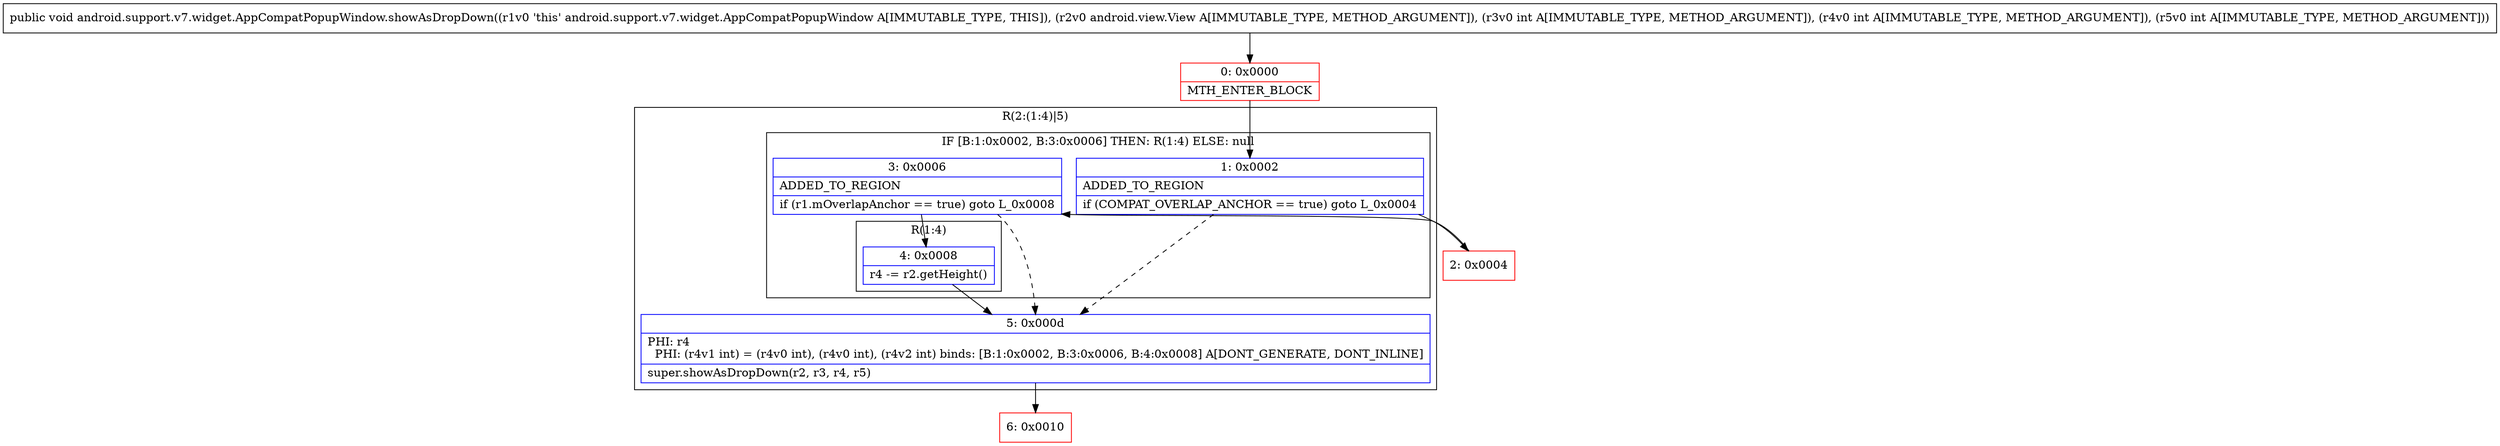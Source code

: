 digraph "CFG forandroid.support.v7.widget.AppCompatPopupWindow.showAsDropDown(Landroid\/view\/View;III)V" {
subgraph cluster_Region_1086791875 {
label = "R(2:(1:4)|5)";
node [shape=record,color=blue];
subgraph cluster_IfRegion_969665624 {
label = "IF [B:1:0x0002, B:3:0x0006] THEN: R(1:4) ELSE: null";
node [shape=record,color=blue];
Node_1 [shape=record,label="{1\:\ 0x0002|ADDED_TO_REGION\l|if (COMPAT_OVERLAP_ANCHOR == true) goto L_0x0004\l}"];
Node_3 [shape=record,label="{3\:\ 0x0006|ADDED_TO_REGION\l|if (r1.mOverlapAnchor == true) goto L_0x0008\l}"];
subgraph cluster_Region_1684664020 {
label = "R(1:4)";
node [shape=record,color=blue];
Node_4 [shape=record,label="{4\:\ 0x0008|r4 \-= r2.getHeight()\l}"];
}
}
Node_5 [shape=record,label="{5\:\ 0x000d|PHI: r4 \l  PHI: (r4v1 int) = (r4v0 int), (r4v0 int), (r4v2 int) binds: [B:1:0x0002, B:3:0x0006, B:4:0x0008] A[DONT_GENERATE, DONT_INLINE]\l|super.showAsDropDown(r2, r3, r4, r5)\l}"];
}
Node_0 [shape=record,color=red,label="{0\:\ 0x0000|MTH_ENTER_BLOCK\l}"];
Node_2 [shape=record,color=red,label="{2\:\ 0x0004}"];
Node_6 [shape=record,color=red,label="{6\:\ 0x0010}"];
MethodNode[shape=record,label="{public void android.support.v7.widget.AppCompatPopupWindow.showAsDropDown((r1v0 'this' android.support.v7.widget.AppCompatPopupWindow A[IMMUTABLE_TYPE, THIS]), (r2v0 android.view.View A[IMMUTABLE_TYPE, METHOD_ARGUMENT]), (r3v0 int A[IMMUTABLE_TYPE, METHOD_ARGUMENT]), (r4v0 int A[IMMUTABLE_TYPE, METHOD_ARGUMENT]), (r5v0 int A[IMMUTABLE_TYPE, METHOD_ARGUMENT])) }"];
MethodNode -> Node_0;
Node_1 -> Node_2;
Node_1 -> Node_5[style=dashed];
Node_3 -> Node_4;
Node_3 -> Node_5[style=dashed];
Node_4 -> Node_5;
Node_5 -> Node_6;
Node_0 -> Node_1;
Node_2 -> Node_3;
}

